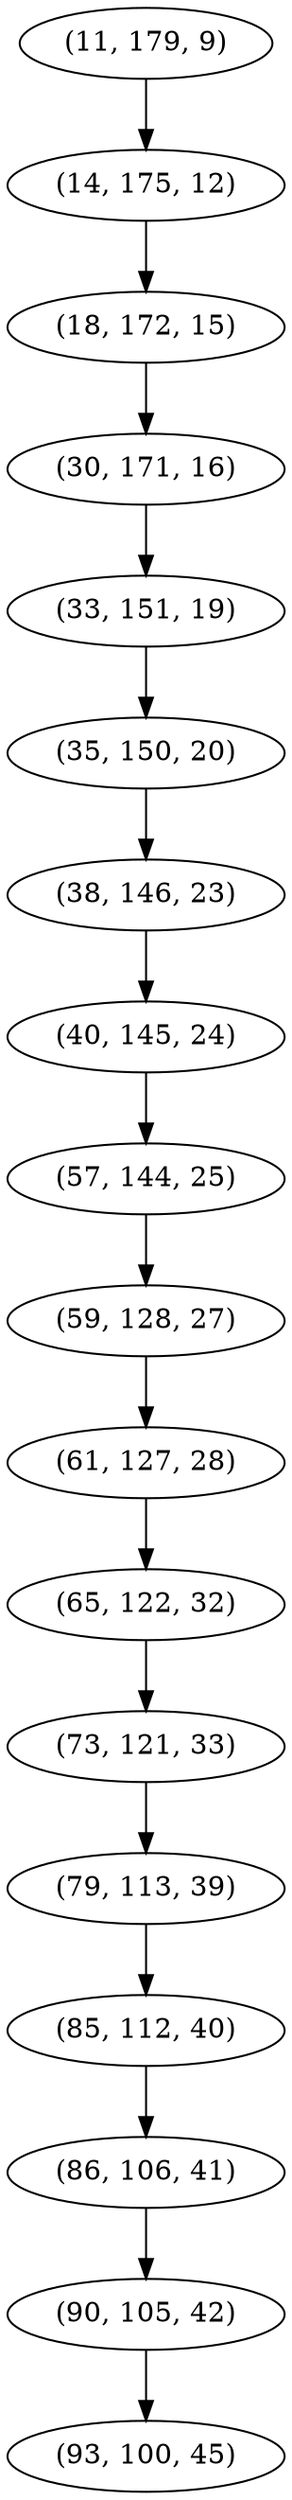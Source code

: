 digraph tree {
    "(11, 179, 9)";
    "(14, 175, 12)";
    "(18, 172, 15)";
    "(30, 171, 16)";
    "(33, 151, 19)";
    "(35, 150, 20)";
    "(38, 146, 23)";
    "(40, 145, 24)";
    "(57, 144, 25)";
    "(59, 128, 27)";
    "(61, 127, 28)";
    "(65, 122, 32)";
    "(73, 121, 33)";
    "(79, 113, 39)";
    "(85, 112, 40)";
    "(86, 106, 41)";
    "(90, 105, 42)";
    "(93, 100, 45)";
    "(11, 179, 9)" -> "(14, 175, 12)";
    "(14, 175, 12)" -> "(18, 172, 15)";
    "(18, 172, 15)" -> "(30, 171, 16)";
    "(30, 171, 16)" -> "(33, 151, 19)";
    "(33, 151, 19)" -> "(35, 150, 20)";
    "(35, 150, 20)" -> "(38, 146, 23)";
    "(38, 146, 23)" -> "(40, 145, 24)";
    "(40, 145, 24)" -> "(57, 144, 25)";
    "(57, 144, 25)" -> "(59, 128, 27)";
    "(59, 128, 27)" -> "(61, 127, 28)";
    "(61, 127, 28)" -> "(65, 122, 32)";
    "(65, 122, 32)" -> "(73, 121, 33)";
    "(73, 121, 33)" -> "(79, 113, 39)";
    "(79, 113, 39)" -> "(85, 112, 40)";
    "(85, 112, 40)" -> "(86, 106, 41)";
    "(86, 106, 41)" -> "(90, 105, 42)";
    "(90, 105, 42)" -> "(93, 100, 45)";
}
